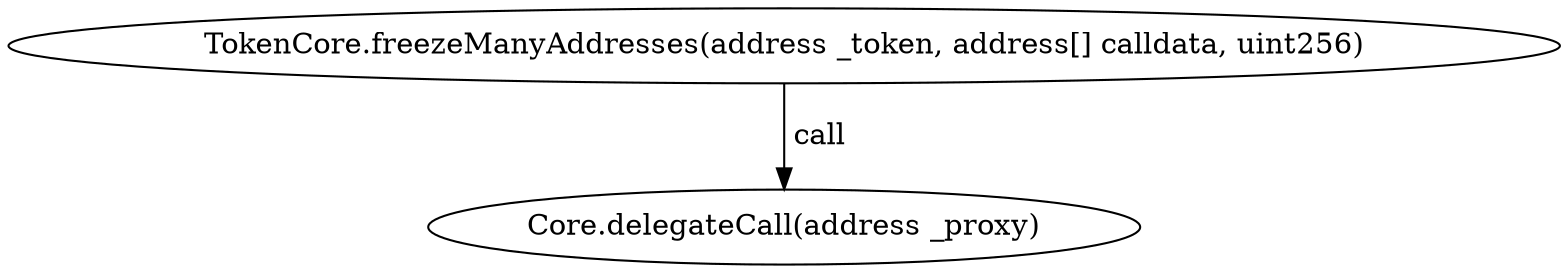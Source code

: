 digraph "" {
	graph [bb="0,0,627.52,124.8"];
	node [label="\N"];
	"TokenCore.freezeManyAddresses(address _token, address[] calldata, uint256)"	 [height=0.5,
		pos="313.76,106.8",
		width=8.7155];
	"Core.delegateCall(address _proxy)"	 [height=0.5,
		pos="313.76,18",
		width=4.0457];
	"TokenCore.freezeManyAddresses(address _token, address[] calldata, uint256)" -> "Core.delegateCall(address _proxy)" [key=call,
	label=" call",
	lp="325.61,62.4",
	pos="e,313.76,36.072 313.76,88.401 313.76,76.295 313.76,60.208 313.76,46.467"];
}
digraph "" {
	graph [bb="0,0,627.52,124.8"];
	node [label="\N"];
	"TokenCore.freezeManyAddresses(address _token, address[] calldata, uint256)"	 [height=0.5,
		pos="313.76,106.8",
		width=8.7155];
	"Core.delegateCall(address _proxy)"	 [height=0.5,
		pos="313.76,18",
		width=4.0457];
	"TokenCore.freezeManyAddresses(address _token, address[] calldata, uint256)" -> "Core.delegateCall(address _proxy)" [key=call,
	label=" call",
	lp="325.61,62.4",
	pos="e,313.76,36.072 313.76,88.401 313.76,76.295 313.76,60.208 313.76,46.467"];
}
digraph "" {
	graph [bb="0,0,627.52,124.8"];
	node [label="\N"];
	"TokenCore.freezeManyAddresses(address _token, address[] calldata, uint256)"	 [height=0.5,
		pos="313.76,106.8",
		width=8.7155];
	"Core.delegateCall(address _proxy)"	 [height=0.5,
		pos="313.76,18",
		width=4.0457];
	"TokenCore.freezeManyAddresses(address _token, address[] calldata, uint256)" -> "Core.delegateCall(address _proxy)" [key=call,
	label=" call",
	lp="325.61,62.4",
	pos="e,313.76,36.072 313.76,88.401 313.76,76.295 313.76,60.208 313.76,46.467"];
}
digraph "" {
	graph [bb="0,0,627.52,124.8"];
	node [label="\N"];
	"TokenCore.freezeManyAddresses(address _token, address[] calldata, uint256)"	 [height=0.5,
		pos="313.76,106.8",
		width=8.7155];
	"Core.delegateCall(address _proxy)"	 [height=0.5,
		pos="313.76,18",
		width=4.0457];
	"TokenCore.freezeManyAddresses(address _token, address[] calldata, uint256)" -> "Core.delegateCall(address _proxy)" [key=call,
	label=" call",
	lp="325.61,62.4",
	pos="e,313.76,36.072 313.76,88.401 313.76,76.295 313.76,60.208 313.76,46.467"];
}
digraph "" {
	graph [bb="0,0,627.52,124.8"];
	node [label="\N"];
	"TokenCore.freezeManyAddresses(address _token, address[] calldata, uint256)"	 [height=0.5,
		pos="313.76,106.8",
		width=8.7155];
	"Core.delegateCall(address _proxy)"	 [height=0.5,
		pos="313.76,18",
		width=4.0457];
	"TokenCore.freezeManyAddresses(address _token, address[] calldata, uint256)" -> "Core.delegateCall(address _proxy)" [key=call,
	label=" call",
	lp="325.61,62.4",
	pos="e,313.76,36.072 313.76,88.401 313.76,76.295 313.76,60.208 313.76,46.467"];
}
